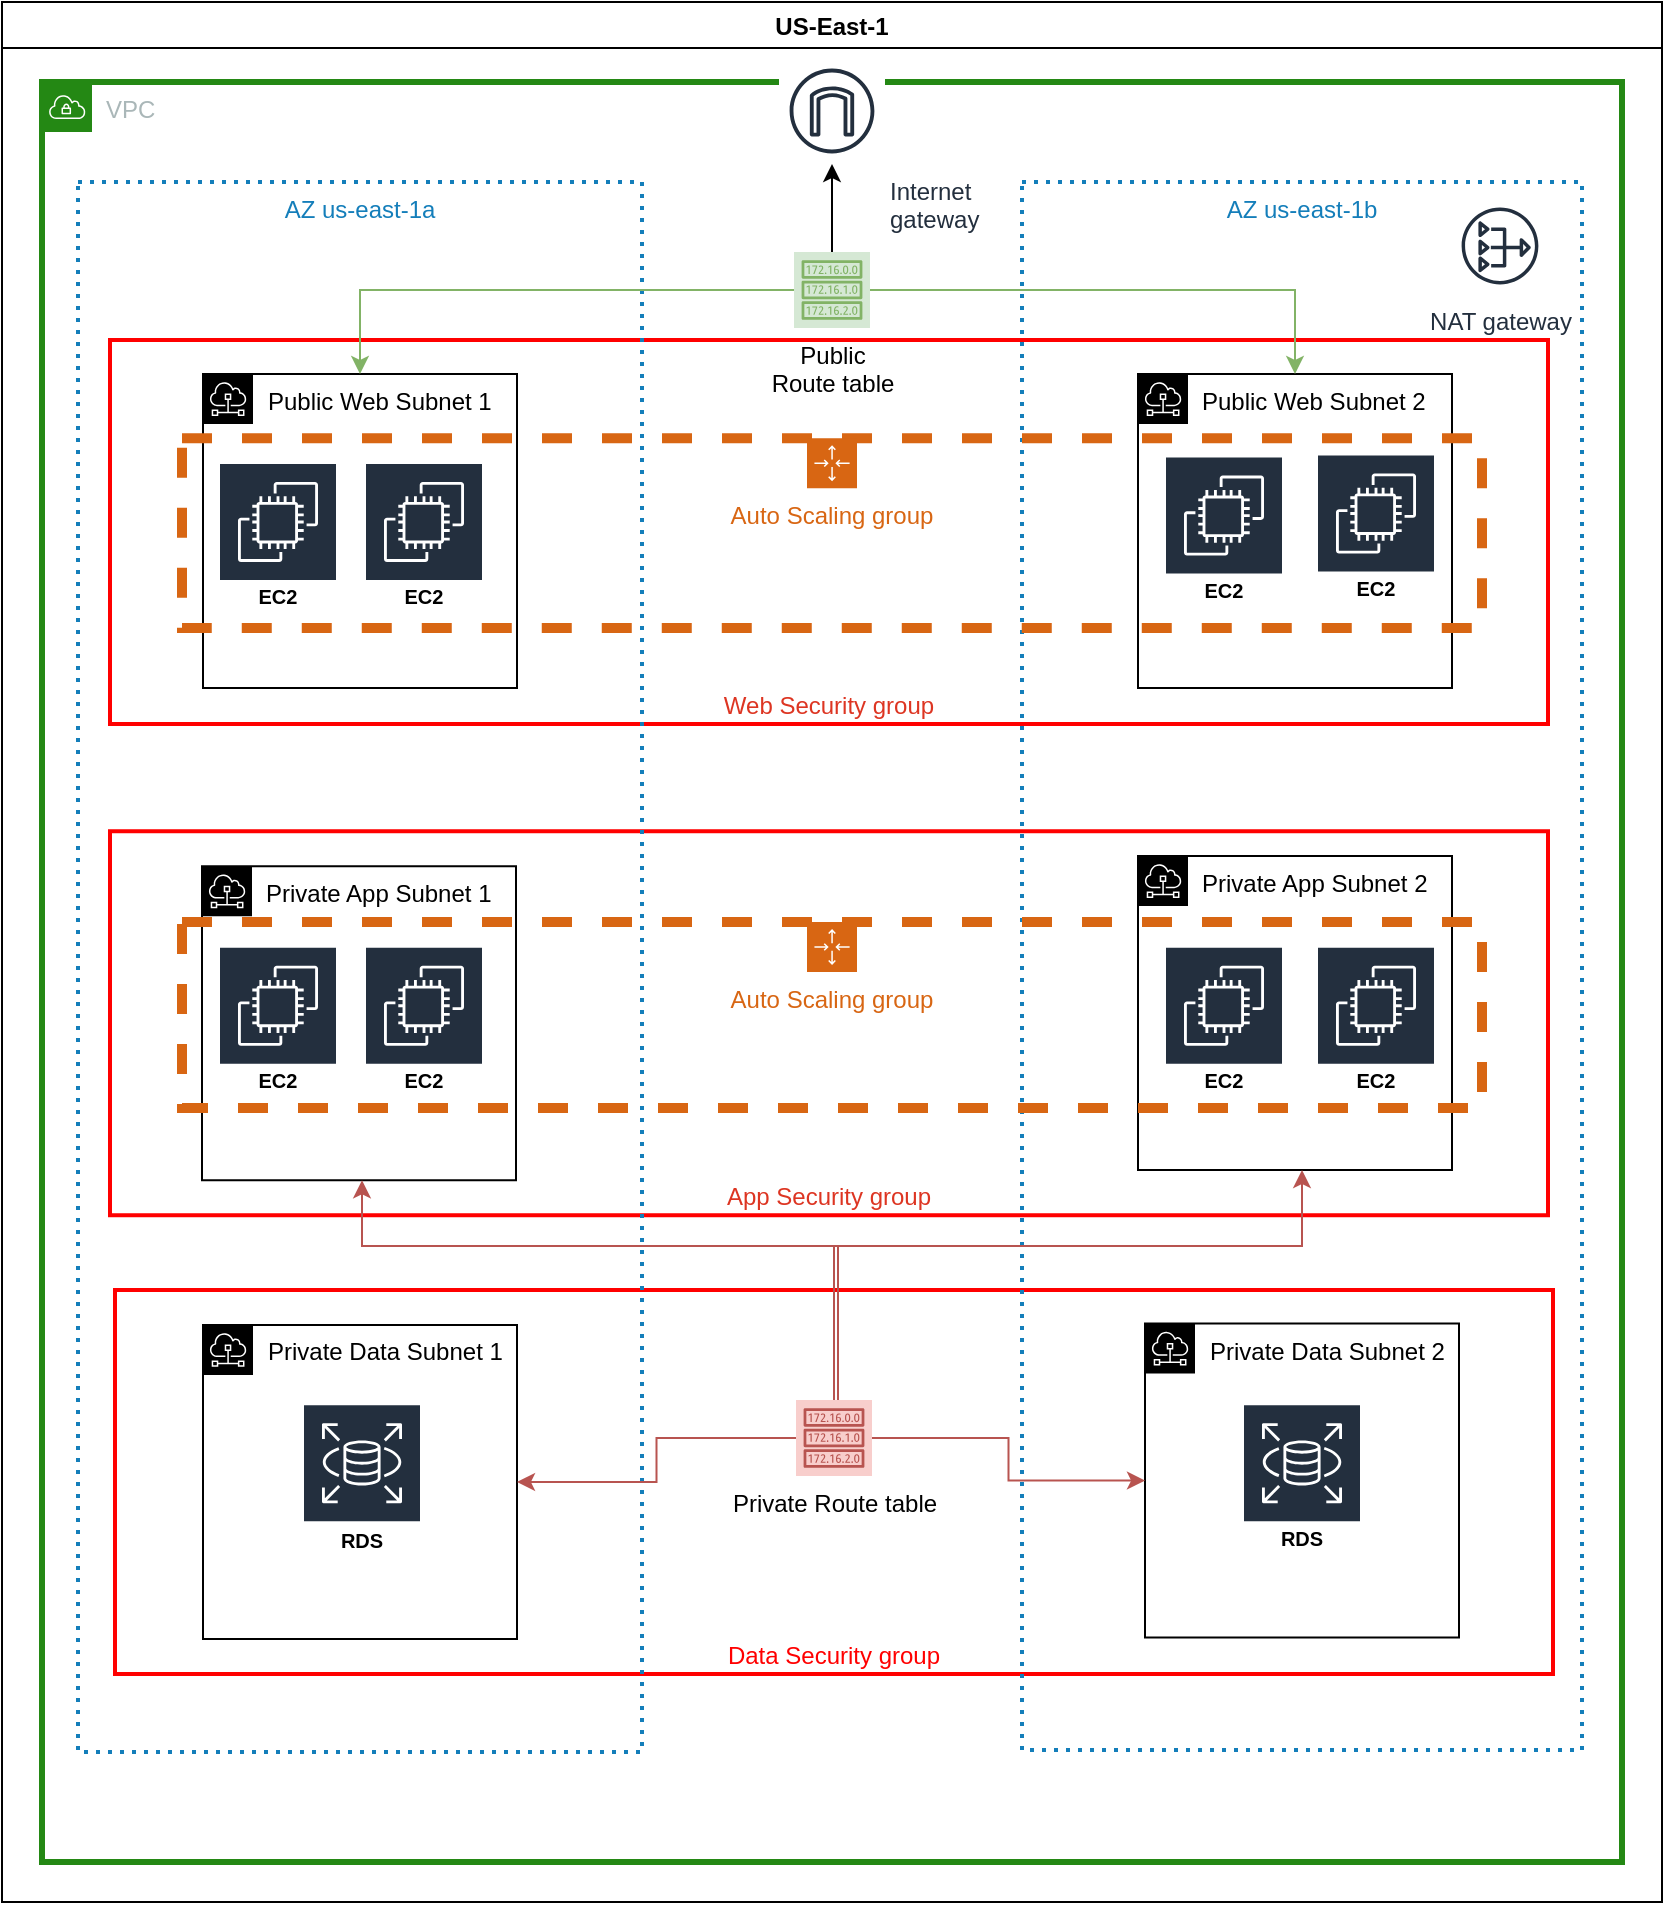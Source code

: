 <mxfile version="18.1.1" type="github">
  <diagram id="zS0Se3hdwLQitdmpyFe8" name="Page-1">
    <mxGraphModel dx="2426" dy="1358" grid="0" gridSize="10" guides="1" tooltips="1" connect="1" arrows="1" fold="1" page="1" pageScale="1" pageWidth="850" pageHeight="1100" background="#FFFFFF" math="0" shadow="0">
      <root>
        <mxCell id="0" />
        <mxCell id="1" parent="0" />
        <mxCell id="SHP_Qj0Nu9hd27TtDfnc-43" value="Data Security group" style="fillColor=none;strokeColor=#FF0000;verticalAlign=bottom;fontStyle=0;rounded=0;shadow=0;sketch=0;align=center;labelBorderColor=none;fontColor=#FF0000;strokeWidth=2;" vertex="1" parent="1">
          <mxGeometry x="66.5" y="734" width="719" height="192" as="geometry" />
        </mxCell>
        <mxCell id="SHP_Qj0Nu9hd27TtDfnc-41" value="App Security group" style="fillColor=none;strokeColor=#FF0000;verticalAlign=bottom;fontStyle=0;fontColor=#DD3522;rounded=0;shadow=0;sketch=0;align=center;strokeWidth=2;" vertex="1" parent="1">
          <mxGeometry x="64" y="504.62" width="719" height="192" as="geometry" />
        </mxCell>
        <mxCell id="SHP_Qj0Nu9hd27TtDfnc-40" value="Web Security group" style="fillColor=none;strokeColor=#FF0000;verticalAlign=bottom;fontStyle=0;fontColor=#DD3522;rounded=0;shadow=0;sketch=0;align=center;strokeWidth=2;" vertex="1" parent="1">
          <mxGeometry x="64" y="259" width="719" height="192" as="geometry" />
        </mxCell>
        <mxCell id="NRysxFIgi6pyTUOMa4tL-1" value="US-East-1" style="swimlane;container=0;strokeWidth=1;" parent="1" vertex="1">
          <mxGeometry x="10" y="90" width="830" height="950" as="geometry" />
        </mxCell>
        <mxCell id="NRysxFIgi6pyTUOMa4tL-2" value="VPC" style="points=[[0,0],[0.25,0],[0.5,0],[0.75,0],[1,0],[1,0.25],[1,0.5],[1,0.75],[1,1],[0.75,1],[0.5,1],[0.25,1],[0,1],[0,0.75],[0,0.5],[0,0.25]];outlineConnect=0;gradientColor=none;html=1;whiteSpace=wrap;fontSize=12;fontStyle=0;container=0;pointerEvents=0;collapsible=0;recursiveResize=0;shape=mxgraph.aws4.group;grIcon=mxgraph.aws4.group_vpc;strokeColor=#248814;fillColor=none;verticalAlign=top;align=left;spacingLeft=30;fontColor=#AAB7B8;dashed=0;strokeWidth=3;" parent="1" vertex="1">
          <mxGeometry x="30" y="130" width="790" height="890" as="geometry" />
        </mxCell>
        <mxCell id="NRysxFIgi6pyTUOMa4tL-7" value="AZ us-east-1a" style="fillColor=none;strokeColor=#147EBA;dashed=1;verticalAlign=top;fontStyle=0;fontColor=#147EBA;container=0;strokeWidth=2;dashPattern=1 2;" parent="1" vertex="1">
          <mxGeometry x="48" y="180" width="282" height="785" as="geometry" />
        </mxCell>
        <mxCell id="NRysxFIgi6pyTUOMa4tL-6" value="AZ us-east-1b" style="fillColor=none;strokeColor=#147EBA;dashed=1;verticalAlign=top;fontStyle=0;fontColor=#147EBA;container=0;strokeWidth=2;dashPattern=1 2;" parent="1" vertex="1">
          <mxGeometry x="520" y="180" width="280" height="784" as="geometry" />
        </mxCell>
        <mxCell id="NRysxFIgi6pyTUOMa4tL-18" value="Public Web Subnet 1" style="sketch=0;outlineConnect=0;html=1;whiteSpace=wrap;fontSize=12;fontStyle=0;shape=mxgraph.aws4.group;grIcon=mxgraph.aws4.group_subnet;verticalAlign=top;align=left;spacingLeft=30;dashed=0;container=0;aspect=fixed;" parent="1" vertex="1">
          <mxGeometry x="110.5" y="276" width="157" height="157" as="geometry" />
        </mxCell>
        <mxCell id="NRysxFIgi6pyTUOMa4tL-19" value="Private App Subnet 1" style="sketch=0;outlineConnect=0;html=1;whiteSpace=wrap;fontSize=12;fontStyle=0;shape=mxgraph.aws4.group;grIcon=mxgraph.aws4.group_subnet;verticalAlign=top;align=left;spacingLeft=30;dashed=0;container=0;aspect=fixed;" parent="1" vertex="1">
          <mxGeometry x="110" y="522.13" width="157" height="157" as="geometry" />
        </mxCell>
        <mxCell id="NRysxFIgi6pyTUOMa4tL-20" value="Private Data Subnet 1" style="sketch=0;outlineConnect=0;html=1;whiteSpace=wrap;fontSize=12;fontStyle=0;shape=mxgraph.aws4.group;grIcon=mxgraph.aws4.group_subnet;verticalAlign=top;align=left;spacingLeft=30;dashed=0;container=0;aspect=fixed;" parent="1" vertex="1">
          <mxGeometry x="110.5" y="751.49" width="157" height="157" as="geometry" />
        </mxCell>
        <mxCell id="NRysxFIgi6pyTUOMa4tL-21" value="Public Web Subnet 2" style="sketch=0;outlineConnect=0;html=1;whiteSpace=wrap;fontSize=12;fontStyle=0;shape=mxgraph.aws4.group;grIcon=mxgraph.aws4.group_subnet;verticalAlign=top;align=left;spacingLeft=30;dashed=0;container=0;aspect=fixed;" parent="1" vertex="1">
          <mxGeometry x="578" y="276" width="157" height="157" as="geometry" />
        </mxCell>
        <mxCell id="NRysxFIgi6pyTUOMa4tL-22" value="Private App Subnet 2" style="sketch=0;outlineConnect=0;html=1;whiteSpace=wrap;fontSize=12;fontStyle=0;shape=mxgraph.aws4.group;grIcon=mxgraph.aws4.group_subnet;verticalAlign=top;align=left;spacingLeft=30;dashed=0;container=0;aspect=fixed;" parent="1" vertex="1">
          <mxGeometry x="578" y="517" width="157" height="157" as="geometry" />
        </mxCell>
        <mxCell id="NRysxFIgi6pyTUOMa4tL-23" value="Private Data Subnet 2" style="sketch=0;outlineConnect=0;html=1;whiteSpace=wrap;fontSize=12;fontStyle=0;shape=mxgraph.aws4.group;grIcon=mxgraph.aws4.group_subnet;verticalAlign=top;align=left;spacingLeft=30;dashed=0;container=0;aspect=fixed;" parent="1" vertex="1">
          <mxGeometry x="581.5" y="750.81" width="157" height="157" as="geometry" />
        </mxCell>
        <mxCell id="NRysxFIgi6pyTUOMa4tL-25" value="Internet&#xa;gateway" style="sketch=0;outlineConnect=0;fontColor=#232F3E;gradientColor=none;strokeColor=#232F3E;fillColor=#ffffff;dashed=0;verticalLabelPosition=bottom;verticalAlign=top;align=left;html=1;fontSize=12;fontStyle=0;aspect=fixed;shape=mxgraph.aws4.resourceIcon;resIcon=mxgraph.aws4.internet_gateway;container=0;labelPosition=right;" parent="1" vertex="1">
          <mxGeometry x="398.5" y="118" width="53" height="53" as="geometry" />
        </mxCell>
        <mxCell id="NRysxFIgi6pyTUOMa4tL-32" value="&lt;font&gt;EC2&lt;/font&gt;" style="sketch=0;outlineConnect=0;fontColor=#000000;gradientColor=none;strokeColor=#ffffff;fillColor=#232F3E;dashed=0;verticalLabelPosition=middle;verticalAlign=bottom;align=center;html=1;whiteSpace=wrap;fontSize=10;fontStyle=1;spacing=3;shape=mxgraph.aws4.productIcon;prIcon=mxgraph.aws4.ec2;container=0;" parent="1" vertex="1">
          <mxGeometry x="118" y="319.99" width="60" height="77.5" as="geometry" />
        </mxCell>
        <mxCell id="NRysxFIgi6pyTUOMa4tL-33" value="&lt;font&gt;EC2&lt;/font&gt;" style="sketch=0;outlineConnect=0;fontColor=#000000;gradientColor=none;strokeColor=#ffffff;fillColor=#232F3E;dashed=0;verticalLabelPosition=middle;verticalAlign=bottom;align=center;html=1;whiteSpace=wrap;fontSize=10;fontStyle=1;spacing=3;shape=mxgraph.aws4.productIcon;prIcon=mxgraph.aws4.ec2;container=0;" parent="1" vertex="1">
          <mxGeometry x="191" y="319.99" width="60" height="77.5" as="geometry" />
        </mxCell>
        <mxCell id="NRysxFIgi6pyTUOMa4tL-36" value="&lt;span style=&quot;&quot;&gt;EC2&lt;/span&gt;" style="sketch=0;outlineConnect=0;fontColor=#000000;gradientColor=none;strokeColor=#ffffff;fillColor=#232F3E;dashed=0;verticalLabelPosition=middle;verticalAlign=bottom;align=center;html=1;whiteSpace=wrap;fontSize=10;fontStyle=1;spacing=3;shape=mxgraph.aws4.productIcon;prIcon=mxgraph.aws4.ec2;container=0;" parent="1" vertex="1">
          <mxGeometry x="591" y="316.81" width="60" height="77.5" as="geometry" />
        </mxCell>
        <mxCell id="NRysxFIgi6pyTUOMa4tL-37" value="&lt;span style=&quot;&quot;&gt;EC2&lt;/span&gt;" style="sketch=0;outlineConnect=0;fontColor=#000000;gradientColor=none;strokeColor=#ffffff;fillColor=#232F3E;dashed=0;verticalLabelPosition=middle;verticalAlign=bottom;align=center;html=1;whiteSpace=wrap;fontSize=10;fontStyle=1;spacing=3;shape=mxgraph.aws4.productIcon;prIcon=mxgraph.aws4.ec2;container=0;" parent="1" vertex="1">
          <mxGeometry x="667" y="315.75" width="60" height="77.5" as="geometry" />
        </mxCell>
        <mxCell id="NRysxFIgi6pyTUOMa4tL-157" value="Auto Scaling group" style="points=[[0,0],[0.25,0],[0.5,0],[0.75,0],[1,0],[1,0.25],[1,0.5],[1,0.75],[1,1],[0.75,1],[0.5,1],[0.25,1],[0,1],[0,0.75],[0,0.5],[0,0.25]];outlineConnect=0;gradientColor=none;html=1;whiteSpace=wrap;fontSize=12;fontStyle=0;container=0;pointerEvents=0;collapsible=0;recursiveResize=0;shape=mxgraph.aws4.groupCenter;grIcon=mxgraph.aws4.group_auto_scaling_group;grStroke=1;strokeColor=#D86613;fillColor=none;verticalAlign=top;align=center;fontColor=#D86613;dashed=1;spacingTop=25;strokeWidth=5;" parent="1" vertex="1">
          <mxGeometry x="100" y="308.12" width="650" height="94.88" as="geometry" />
        </mxCell>
        <mxCell id="NRysxFIgi6pyTUOMa4tL-38" value="&lt;font&gt;RDS&lt;/font&gt;" style="sketch=0;outlineConnect=0;fontColor=#000000;gradientColor=none;strokeColor=#ffffff;fillColor=#232F3E;dashed=0;verticalLabelPosition=middle;verticalAlign=bottom;align=center;html=1;whiteSpace=wrap;fontSize=10;fontStyle=1;spacing=3;shape=mxgraph.aws4.productIcon;prIcon=mxgraph.aws4.rds;container=0;" parent="1" vertex="1">
          <mxGeometry x="160" y="790.62" width="60" height="78.75" as="geometry" />
        </mxCell>
        <mxCell id="NRysxFIgi6pyTUOMa4tL-39" value="&lt;font&gt;RDS&lt;/font&gt;" style="sketch=0;outlineConnect=0;fontColor=#000000;gradientColor=none;strokeColor=#ffffff;fillColor=#232F3E;dashed=0;verticalLabelPosition=middle;verticalAlign=bottom;align=center;html=1;whiteSpace=wrap;fontSize=10;fontStyle=1;spacing=3;shape=mxgraph.aws4.productIcon;prIcon=mxgraph.aws4.rds;container=0;" parent="1" vertex="1">
          <mxGeometry x="630" y="790.62" width="60" height="77.38" as="geometry" />
        </mxCell>
        <mxCell id="NRysxFIgi6pyTUOMa4tL-160" value="" style="edgeStyle=orthogonalEdgeStyle;rounded=0;orthogonalLoop=1;jettySize=auto;html=1;fontColor=#FFFFFF;fillColor=#d5e8d4;strokeColor=#82b366;" parent="1" source="NRysxFIgi6pyTUOMa4tL-159" target="NRysxFIgi6pyTUOMa4tL-21" edge="1">
          <mxGeometry relative="1" as="geometry" />
        </mxCell>
        <mxCell id="NRysxFIgi6pyTUOMa4tL-161" value="" style="edgeStyle=orthogonalEdgeStyle;rounded=0;orthogonalLoop=1;jettySize=auto;html=1;fontColor=#FFFFFF;fillColor=#d5e8d4;strokeColor=#82b366;" parent="1" source="NRysxFIgi6pyTUOMa4tL-159" target="NRysxFIgi6pyTUOMa4tL-18" edge="1">
          <mxGeometry relative="1" as="geometry" />
        </mxCell>
        <mxCell id="NRysxFIgi6pyTUOMa4tL-169" value="" style="edgeStyle=orthogonalEdgeStyle;rounded=0;orthogonalLoop=1;jettySize=auto;html=1;fontColor=#FFFFFF;" parent="1" source="NRysxFIgi6pyTUOMa4tL-159" target="NRysxFIgi6pyTUOMa4tL-25" edge="1">
          <mxGeometry relative="1" as="geometry" />
        </mxCell>
        <mxCell id="NRysxFIgi6pyTUOMa4tL-159" value="Public &lt;br&gt;Route table" style="sketch=0;outlineConnect=0;strokeColor=#82b366;fillColor=#d5e8d4;dashed=0;verticalLabelPosition=bottom;verticalAlign=top;align=center;html=1;fontSize=12;fontStyle=0;aspect=fixed;shape=mxgraph.aws4.resourceIcon;resIcon=mxgraph.aws4.route_table;container=0;" parent="1" vertex="1">
          <mxGeometry x="406" y="215" width="38" height="38" as="geometry" />
        </mxCell>
        <mxCell id="NRysxFIgi6pyTUOMa4tL-34" value="&lt;font&gt;EC2&lt;/font&gt;" style="sketch=0;outlineConnect=0;fontColor=#000000;gradientColor=none;strokeColor=#ffffff;fillColor=#232F3E;dashed=0;verticalLabelPosition=middle;verticalAlign=bottom;align=center;html=1;whiteSpace=wrap;fontSize=10;fontStyle=1;spacing=3;shape=mxgraph.aws4.productIcon;prIcon=mxgraph.aws4.ec2;container=0;" parent="1" vertex="1">
          <mxGeometry x="591" y="561.87" width="60" height="77.5" as="geometry" />
        </mxCell>
        <mxCell id="NRysxFIgi6pyTUOMa4tL-35" value="&lt;span style=&quot;&quot;&gt;EC2&lt;/span&gt;" style="sketch=0;outlineConnect=0;fontColor=#000000;gradientColor=none;strokeColor=#ffffff;fillColor=#232F3E;dashed=0;verticalLabelPosition=middle;verticalAlign=bottom;align=center;html=1;whiteSpace=wrap;fontSize=10;fontStyle=1;spacing=3;shape=mxgraph.aws4.productIcon;prIcon=mxgraph.aws4.ec2;container=0;" parent="1" vertex="1">
          <mxGeometry x="667" y="561.88" width="60" height="77.5" as="geometry" />
        </mxCell>
        <mxCell id="NRysxFIgi6pyTUOMa4tL-41" value="Auto Scaling group" style="points=[[0,0],[0.25,0],[0.5,0],[0.75,0],[1,0],[1,0.25],[1,0.5],[1,0.75],[1,1],[0.75,1],[0.5,1],[0.25,1],[0,1],[0,0.75],[0,0.5],[0,0.25]];outlineConnect=0;gradientColor=none;html=1;whiteSpace=wrap;fontSize=12;fontStyle=0;container=0;pointerEvents=0;collapsible=0;recursiveResize=0;shape=mxgraph.aws4.groupCenter;grIcon=mxgraph.aws4.group_auto_scaling_group;grStroke=1;strokeColor=#D86613;fillColor=none;verticalAlign=top;align=center;fontColor=#D86613;dashed=1;spacingTop=25;strokeWidth=5;" parent="1" vertex="1">
          <mxGeometry x="100" y="550" width="650" height="93" as="geometry" />
        </mxCell>
        <mxCell id="NRysxFIgi6pyTUOMa4tL-31" value="&lt;font&gt;EC2&lt;/font&gt;" style="sketch=0;outlineConnect=0;fontColor=#000000;gradientColor=none;strokeColor=#ffffff;fillColor=#232F3E;dashed=0;verticalLabelPosition=middle;verticalAlign=bottom;align=center;html=1;whiteSpace=wrap;fontSize=10;fontStyle=1;spacing=3;shape=mxgraph.aws4.productIcon;prIcon=mxgraph.aws4.ec2;container=0;" parent="1" vertex="1">
          <mxGeometry x="191" y="561.87" width="60" height="77.5" as="geometry" />
        </mxCell>
        <mxCell id="NRysxFIgi6pyTUOMa4tL-30" value="&lt;font&gt;EC2&lt;/font&gt;" style="sketch=0;outlineConnect=0;fontColor=#000000;gradientColor=none;strokeColor=#ffffff;fillColor=#232F3E;dashed=0;verticalLabelPosition=middle;verticalAlign=bottom;align=center;html=1;whiteSpace=wrap;fontSize=10;fontStyle=1;spacing=3;shape=mxgraph.aws4.productIcon;prIcon=mxgraph.aws4.ec2;container=0;" parent="1" vertex="1">
          <mxGeometry x="118" y="561.88" width="60" height="77.5" as="geometry" />
        </mxCell>
        <mxCell id="SHP_Qj0Nu9hd27TtDfnc-10" value="" style="edgeStyle=orthogonalEdgeStyle;rounded=0;orthogonalLoop=1;jettySize=auto;html=1;fillColor=#f8cecc;strokeColor=#b85450;" edge="1" parent="1" source="SHP_Qj0Nu9hd27TtDfnc-1" target="NRysxFIgi6pyTUOMa4tL-23">
          <mxGeometry relative="1" as="geometry" />
        </mxCell>
        <mxCell id="SHP_Qj0Nu9hd27TtDfnc-11" value="" style="edgeStyle=orthogonalEdgeStyle;rounded=0;orthogonalLoop=1;jettySize=auto;html=1;fillColor=#f8cecc;strokeColor=#b85450;" edge="1" parent="1" source="SHP_Qj0Nu9hd27TtDfnc-1" target="NRysxFIgi6pyTUOMa4tL-20">
          <mxGeometry relative="1" as="geometry" />
        </mxCell>
        <mxCell id="SHP_Qj0Nu9hd27TtDfnc-26" style="edgeStyle=orthogonalEdgeStyle;rounded=0;orthogonalLoop=1;jettySize=auto;html=1;fillColor=#f8cecc;strokeColor=#b85450;" edge="1" parent="1" source="SHP_Qj0Nu9hd27TtDfnc-1" target="NRysxFIgi6pyTUOMa4tL-19">
          <mxGeometry relative="1" as="geometry">
            <Array as="points">
              <mxPoint x="428" y="712" />
              <mxPoint x="190" y="712" />
            </Array>
          </mxGeometry>
        </mxCell>
        <mxCell id="SHP_Qj0Nu9hd27TtDfnc-30" value="" style="edgeStyle=orthogonalEdgeStyle;rounded=0;orthogonalLoop=1;jettySize=auto;html=1;fillColor=#f8cecc;strokeColor=#b85450;" edge="1" parent="1" source="SHP_Qj0Nu9hd27TtDfnc-1" target="NRysxFIgi6pyTUOMa4tL-22">
          <mxGeometry relative="1" as="geometry">
            <Array as="points">
              <mxPoint x="660" y="712" />
            </Array>
          </mxGeometry>
        </mxCell>
        <mxCell id="SHP_Qj0Nu9hd27TtDfnc-1" value="Private Route table" style="sketch=0;outlineConnect=0;strokeColor=#b85450;fillColor=#f8cecc;dashed=0;verticalLabelPosition=bottom;verticalAlign=top;align=center;html=1;fontSize=12;fontStyle=0;aspect=fixed;shape=mxgraph.aws4.resourceIcon;resIcon=mxgraph.aws4.route_table;" vertex="1" parent="1">
          <mxGeometry x="407" y="789" width="38" height="38" as="geometry" />
        </mxCell>
        <mxCell id="SHP_Qj0Nu9hd27TtDfnc-44" value="NAT gateway" style="sketch=0;outlineConnect=0;fontColor=#232F3E;gradientColor=none;strokeColor=#232F3E;fillColor=#ffffff;dashed=0;verticalLabelPosition=bottom;verticalAlign=top;align=center;html=1;fontSize=12;fontStyle=0;aspect=fixed;shape=mxgraph.aws4.resourceIcon;resIcon=mxgraph.aws4.nat_gateway;rounded=0;shadow=0;labelBorderColor=none;" vertex="1" parent="1">
          <mxGeometry x="735" y="188" width="48" height="48" as="geometry" />
        </mxCell>
      </root>
    </mxGraphModel>
  </diagram>
</mxfile>
